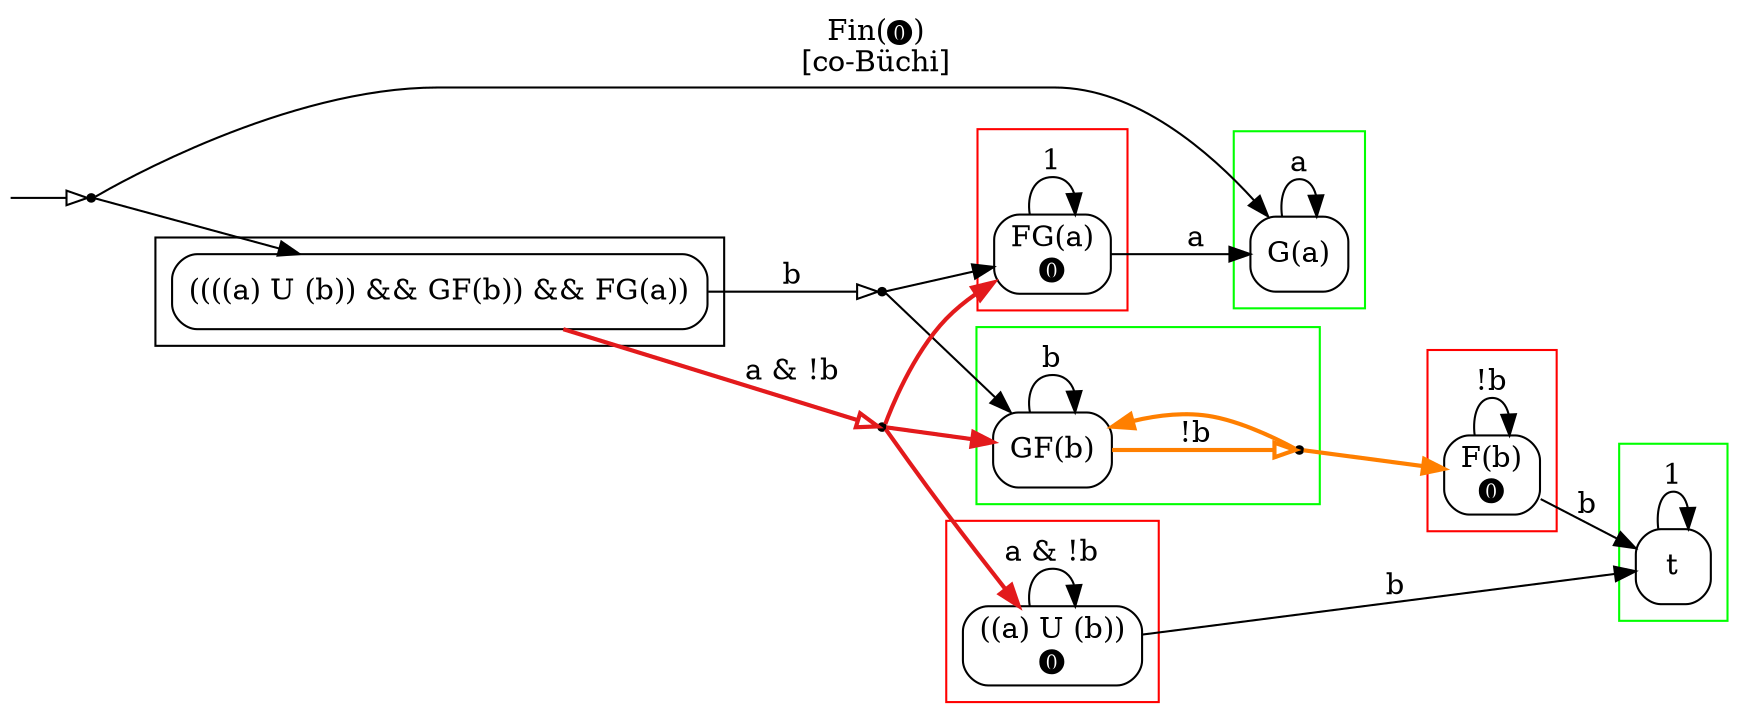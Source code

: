 digraph "" {
  rankdir=LR
  label="Fin(⓿)\n[co-Büchi]"
  labelloc="t"
  node [shape="box",style="rounded",width="0.5"]
  node [id="S\N"]
  I [label="", style=invis, width=0]
  I -> -11 [arrowhead=onormal]
  subgraph cluster_0 {
  color=green
  id="SCC0"
  label=""
  2 [label="G(a)"]
  }
  subgraph cluster_1 {
  color=red
  id="SCC1"
  label=""
  1 [label="FG(a)\n⓿"]
  }
  subgraph cluster_2 {
  color=green
  id="SCC2"
  label=""
  6 [label="t"]
  }
  subgraph cluster_3 {
  color=red
  id="SCC3"
  label=""
  4 [label="F(b)\n⓿"]
  }
  subgraph cluster_4 {
  color=green
  id="SCC4"
  label=""
  3 [label="GF(b)"]
  -8 [label=<>,shape=point,width=0.05,height=0.05]
  }
  subgraph cluster_5 {
  color=red
  id="SCC5"
  label=""
  5 [label="((a) U (b))\n⓿"]
  }
  subgraph cluster_6 {
  color=black
  id="SCC6"
  label=""
  0 [label="((((a) U (b)) && GF(b)) && FG(a))"]
  }
  -11 [label=<>,shape=point,width=0.05,height=0.05]
  -11 -> 0 [id="E-11E0"]
  -11 -> 2 [id="E-11E2"]
  0 -> -1 [label="b", id="E1", tooltip="\\E\n#1", arrowhead=onormal]
  -1 [label=<>,shape=point,width=0.05,height=0.05]
  -1 -> 1 [id="E-1E1"]
  -1 -> 3 [id="E-1E3"]
  0 -> -4 [label="a & !b", id="E2", tooltip="\\E\n#2", style=bold, color="#E31A1C", arrowhead=onormal]
  -4 [label=<>,shape=point,width=0.05,height=0.05]
  -4 -> 1 [style=bold, color="#E31A1C",id="E-4E1"]
  -4 -> 3 [style=bold, color="#E31A1C",id="E-4E3"]
  -4 -> 5 [style=bold, color="#E31A1C",id="E-4E5"]
  1 -> 2 [label="a", id="E3", tooltip="\\E\n#3"]
  1 -> 1 [label="1", id="E4", tooltip="\\E\n#4"]
  2 -> 2 [label="a", id="E5", tooltip="\\E\n#5"]
  3 -> 3 [label="b", id="E6", tooltip="\\E\n#6"]
  3 -> -8 [label="!b", id="E7", tooltip="\\E\n#7", style=bold, color="#FF7F00", arrowhead=onormal]
  -8 -> 3 [style=bold, color="#FF7F00",id="E-8E3"]
  -8 -> 4 [style=bold, color="#FF7F00",id="E-8E4"]
  4 -> 6 [label="b", id="E8", tooltip="\\E\n#8"]
  4 -> 4 [label="!b", id="E9", tooltip="\\E\n#9"]
  5 -> 6 [label="b", id="E10", tooltip="\\E\n#10"]
  5 -> 5 [label="a & !b", id="E11", tooltip="\\E\n#11"]
  6 -> 6 [label="1", id="E12", tooltip="\\E\n#12"]
}
